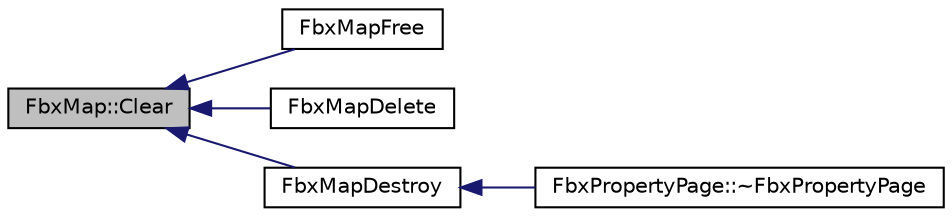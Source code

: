 digraph "FbxMap::Clear"
{
  edge [fontname="Helvetica",fontsize="10",labelfontname="Helvetica",labelfontsize="10"];
  node [fontname="Helvetica",fontsize="10",shape=record];
  rankdir="LR";
  Node15 [label="FbxMap::Clear",height=0.2,width=0.4,color="black", fillcolor="grey75", style="filled", fontcolor="black"];
  Node15 -> Node16 [dir="back",color="midnightblue",fontsize="10",style="solid",fontname="Helvetica"];
  Node16 [label="FbxMapFree",height=0.2,width=0.4,color="black", fillcolor="white", style="filled",URL="$fbxmap_8h.html#a45f009e110d437771d82247bbcbbd815",tooltip="Call FbxFree on each element of the map, and then clear it. "];
  Node15 -> Node17 [dir="back",color="midnightblue",fontsize="10",style="solid",fontname="Helvetica"];
  Node17 [label="FbxMapDelete",height=0.2,width=0.4,color="black", fillcolor="white", style="filled",URL="$fbxmap_8h.html#a045f0a751b24404949c8c8596c77426a",tooltip="Call FbxDelete on each element of the map, and then clear it. "];
  Node15 -> Node18 [dir="back",color="midnightblue",fontsize="10",style="solid",fontname="Helvetica"];
  Node18 [label="FbxMapDestroy",height=0.2,width=0.4,color="black", fillcolor="white", style="filled",URL="$fbxmap_8h.html#a7b3fa45c368ef3d89301db42e3147792",tooltip="Call Destroy on each element of the map, and then clear it. "];
  Node18 -> Node19 [dir="back",color="midnightblue",fontsize="10",style="solid",fontname="Helvetica"];
  Node19 [label="FbxPropertyPage::~FbxPropertyPage",height=0.2,width=0.4,color="black", fillcolor="white", style="filled",URL="$class_fbx_property_page.html#a948765127c1ab18f2236023cc2255cf5"];
}
